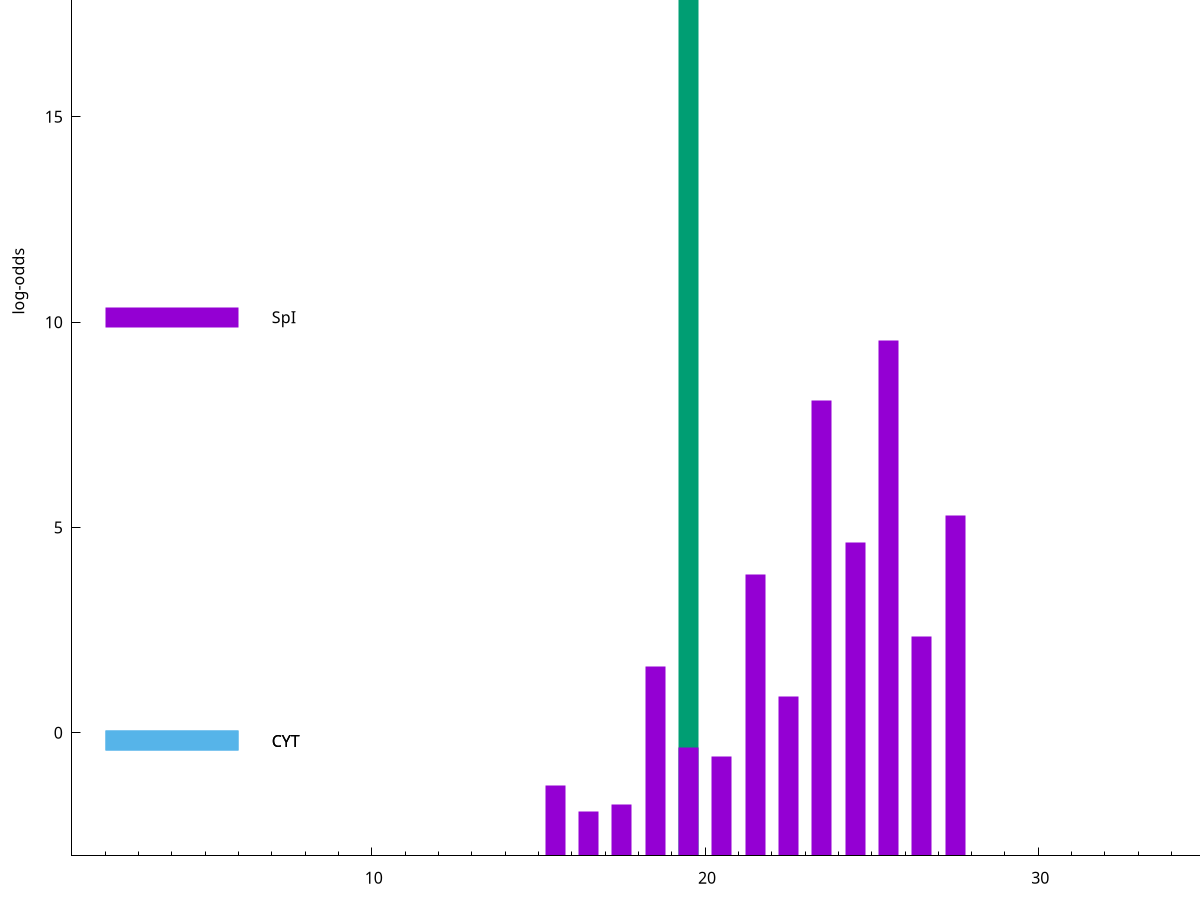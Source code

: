 set title "LipoP predictions for SRR5666568.gff"
set size 2., 1.4
set xrange [1:70] 
set mxtics 10
set yrange [-3:25]
set y2range [0:28]
set ylabel "log-odds"
set term postscript eps color solid "Helvetica" 30
set output "SRR5666568.gff312.eps"
set arrow from 2,21.1289 to 6,21.1289 nohead lt 2 lw 20
set label "SpII" at 7,21.1289
set arrow from 2,10.1174 to 6,10.1174 nohead lt 1 lw 20
set label "SpI" at 7,10.1174
set arrow from 2,-0.200913 to 6,-0.200913 nohead lt 3 lw 20
set label "CYT" at 7,-0.200913
set arrow from 2,-0.200913 to 6,-0.200913 nohead lt 3 lw 20
set label "CYT" at 7,-0.200913
set arrow from 2,21.1289 to 6,21.1289 nohead lt 2 lw 20
set label "SpII" at 7,21.1289
# NOTE: The scores below are the log-odds scores with the threshold
# NOTE: subtracted (a hack to make gnuplot make the histogram all
# NOTE: look nice).
plot "-" axes x1y2 title "" with impulses lt 2 lw 20, "-" axes x1y2 title "" with impulses lt 1 lw 20
19.500000 24.128900
e
25.500000 12.548080
23.500000 11.082740
27.500000 8.296550
24.500000 7.638510
21.500000 6.846970
26.500000 5.341140
18.500000 4.609050
22.500000 3.893706
19.500000 2.649858
20.500000 2.423404
15.500000 1.722210
17.500000 1.255200
16.500000 1.079010
e
exit
